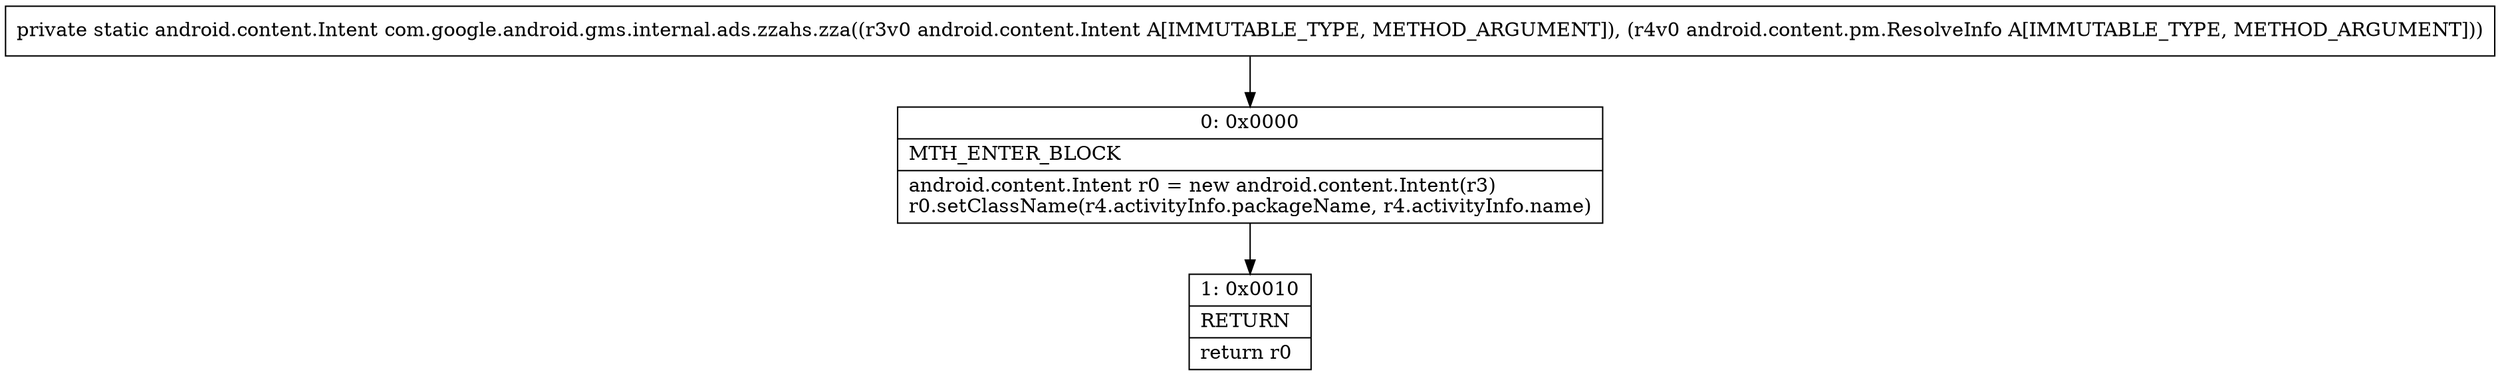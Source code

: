 digraph "CFG forcom.google.android.gms.internal.ads.zzahs.zza(Landroid\/content\/Intent;Landroid\/content\/pm\/ResolveInfo;)Landroid\/content\/Intent;" {
Node_0 [shape=record,label="{0\:\ 0x0000|MTH_ENTER_BLOCK\l|android.content.Intent r0 = new android.content.Intent(r3)\lr0.setClassName(r4.activityInfo.packageName, r4.activityInfo.name)\l}"];
Node_1 [shape=record,label="{1\:\ 0x0010|RETURN\l|return r0\l}"];
MethodNode[shape=record,label="{private static android.content.Intent com.google.android.gms.internal.ads.zzahs.zza((r3v0 android.content.Intent A[IMMUTABLE_TYPE, METHOD_ARGUMENT]), (r4v0 android.content.pm.ResolveInfo A[IMMUTABLE_TYPE, METHOD_ARGUMENT])) }"];
MethodNode -> Node_0;
Node_0 -> Node_1;
}

